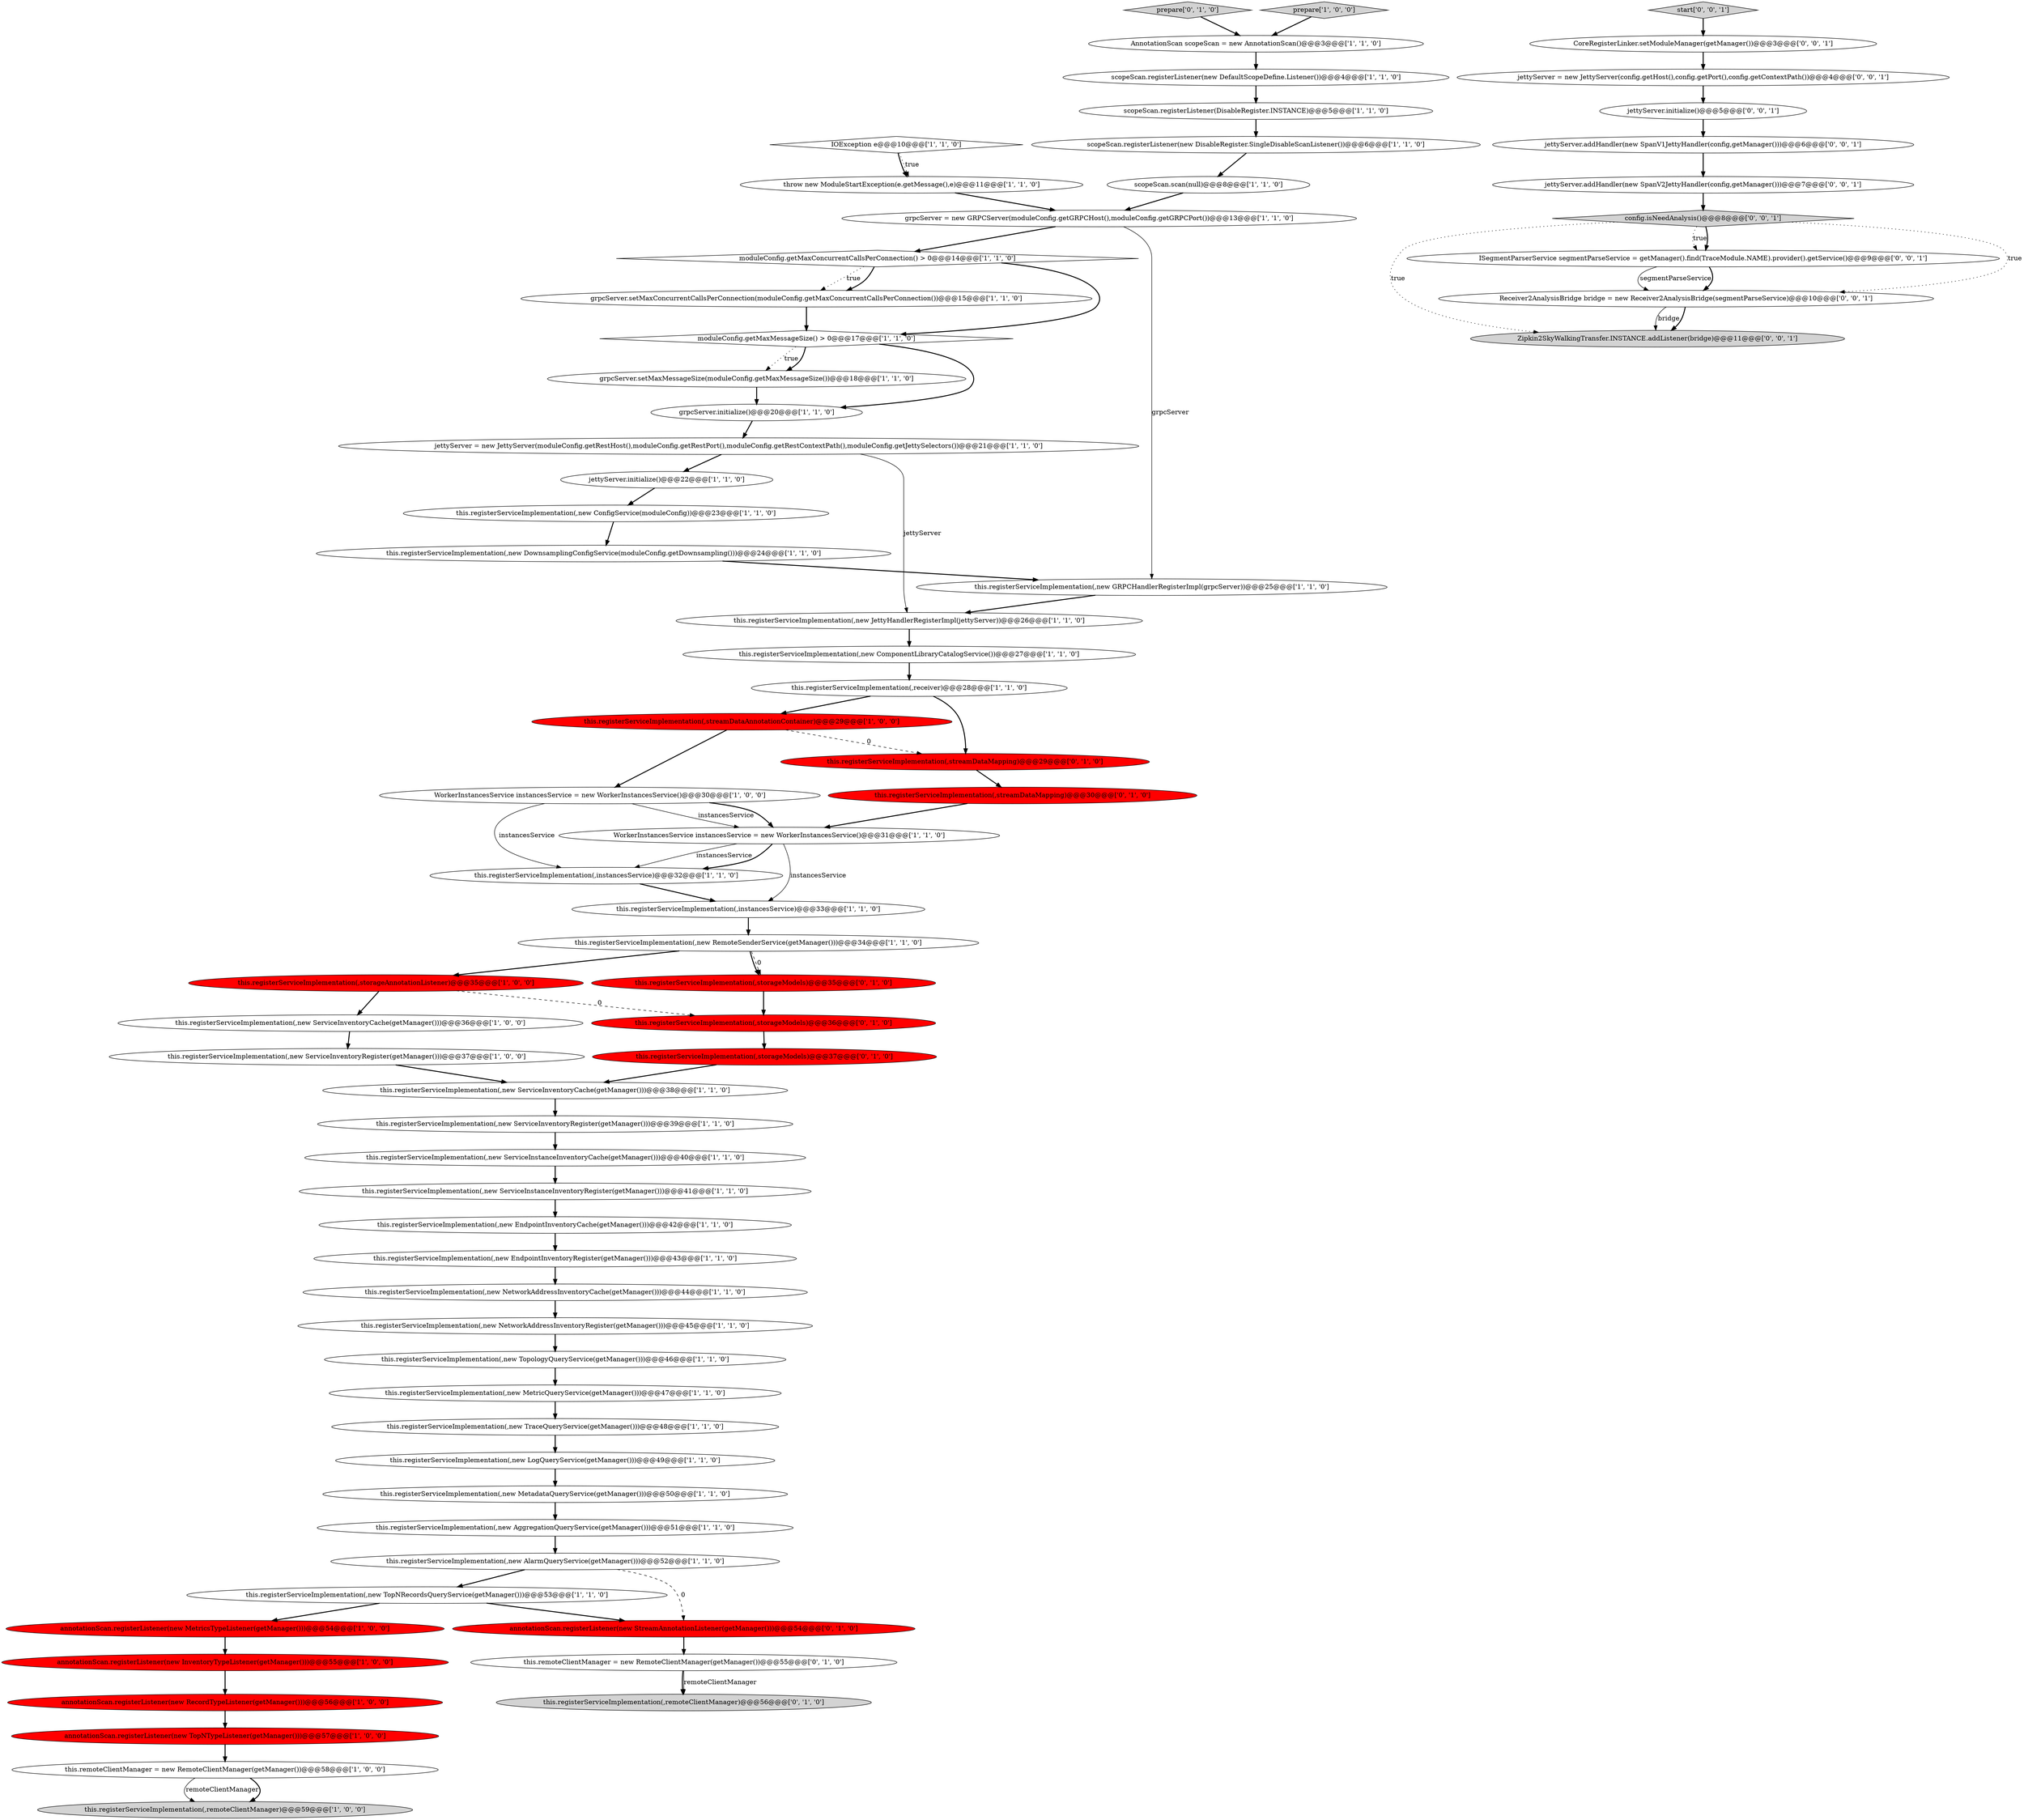 digraph {
36 [style = filled, label = "jettyServer = new JettyServer(moduleConfig.getRestHost(),moduleConfig.getRestPort(),moduleConfig.getRestContextPath(),moduleConfig.getJettySelectors())@@@21@@@['1', '1', '0']", fillcolor = white, shape = ellipse image = "AAA0AAABBB1BBB"];
6 [style = filled, label = "moduleConfig.getMaxConcurrentCallsPerConnection() > 0@@@14@@@['1', '1', '0']", fillcolor = white, shape = diamond image = "AAA0AAABBB1BBB"];
55 [style = filled, label = "this.registerServiceImplementation(,storageModels)@@@37@@@['0', '1', '0']", fillcolor = red, shape = ellipse image = "AAA1AAABBB2BBB"];
20 [style = filled, label = "this.registerServiceImplementation(,new MetricQueryService(getManager()))@@@47@@@['1', '1', '0']", fillcolor = white, shape = ellipse image = "AAA0AAABBB1BBB"];
57 [style = filled, label = "this.registerServiceImplementation(,storageModels)@@@36@@@['0', '1', '0']", fillcolor = red, shape = ellipse image = "AAA1AAABBB2BBB"];
64 [style = filled, label = "start['0', '0', '1']", fillcolor = lightgray, shape = diamond image = "AAA0AAABBB3BBB"];
71 [style = filled, label = "Zipkin2SkyWalkingTransfer.INSTANCE.addListener(bridge)@@@11@@@['0', '0', '1']", fillcolor = lightgray, shape = ellipse image = "AAA0AAABBB3BBB"];
59 [style = filled, label = "this.registerServiceImplementation(,streamDataMapping)@@@30@@@['0', '1', '0']", fillcolor = red, shape = ellipse image = "AAA1AAABBB2BBB"];
68 [style = filled, label = "ISegmentParserService segmentParseService = getManager().find(TraceModule.NAME).provider().getService()@@@9@@@['0', '0', '1']", fillcolor = white, shape = ellipse image = "AAA0AAABBB3BBB"];
43 [style = filled, label = "this.registerServiceImplementation(,new TopNRecordsQueryService(getManager()))@@@53@@@['1', '1', '0']", fillcolor = white, shape = ellipse image = "AAA0AAABBB1BBB"];
0 [style = filled, label = "this.registerServiceImplementation(,receiver)@@@28@@@['1', '1', '0']", fillcolor = white, shape = ellipse image = "AAA0AAABBB1BBB"];
25 [style = filled, label = "this.registerServiceImplementation(,new ComponentLibraryCatalogService())@@@27@@@['1', '1', '0']", fillcolor = white, shape = ellipse image = "AAA0AAABBB1BBB"];
42 [style = filled, label = "this.registerServiceImplementation(,new ServiceInstanceInventoryCache(getManager()))@@@40@@@['1', '1', '0']", fillcolor = white, shape = ellipse image = "AAA0AAABBB1BBB"];
44 [style = filled, label = "throw new ModuleStartException(e.getMessage(),e)@@@11@@@['1', '1', '0']", fillcolor = white, shape = ellipse image = "AAA0AAABBB1BBB"];
66 [style = filled, label = "jettyServer.addHandler(new SpanV2JettyHandler(config,getManager()))@@@7@@@['0', '0', '1']", fillcolor = white, shape = ellipse image = "AAA0AAABBB3BBB"];
18 [style = filled, label = "this.registerServiceImplementation(,new AggregationQueryService(getManager()))@@@51@@@['1', '1', '0']", fillcolor = white, shape = ellipse image = "AAA0AAABBB1BBB"];
9 [style = filled, label = "this.registerServiceImplementation(,new AlarmQueryService(getManager()))@@@52@@@['1', '1', '0']", fillcolor = white, shape = ellipse image = "AAA0AAABBB1BBB"];
39 [style = filled, label = "annotationScan.registerListener(new MetricsTypeListener(getManager()))@@@54@@@['1', '0', '0']", fillcolor = red, shape = ellipse image = "AAA1AAABBB1BBB"];
69 [style = filled, label = "CoreRegisterLinker.setModuleManager(getManager())@@@3@@@['0', '0', '1']", fillcolor = white, shape = ellipse image = "AAA0AAABBB3BBB"];
70 [style = filled, label = "jettyServer = new JettyServer(config.getHost(),config.getPort(),config.getContextPath())@@@4@@@['0', '0', '1']", fillcolor = white, shape = ellipse image = "AAA0AAABBB3BBB"];
13 [style = filled, label = "moduleConfig.getMaxMessageSize() > 0@@@17@@@['1', '1', '0']", fillcolor = white, shape = diamond image = "AAA0AAABBB1BBB"];
16 [style = filled, label = "this.registerServiceImplementation(,instancesService)@@@33@@@['1', '1', '0']", fillcolor = white, shape = ellipse image = "AAA0AAABBB1BBB"];
61 [style = filled, label = "this.registerServiceImplementation(,remoteClientManager)@@@56@@@['0', '1', '0']", fillcolor = lightgray, shape = ellipse image = "AAA0AAABBB2BBB"];
14 [style = filled, label = "jettyServer.initialize()@@@22@@@['1', '1', '0']", fillcolor = white, shape = ellipse image = "AAA0AAABBB1BBB"];
47 [style = filled, label = "this.registerServiceImplementation(,new DownsamplingConfigService(moduleConfig.getDownsampling()))@@@24@@@['1', '1', '0']", fillcolor = white, shape = ellipse image = "AAA0AAABBB1BBB"];
49 [style = filled, label = "grpcServer = new GRPCServer(moduleConfig.getGRPCHost(),moduleConfig.getGRPCPort())@@@13@@@['1', '1', '0']", fillcolor = white, shape = ellipse image = "AAA0AAABBB1BBB"];
48 [style = filled, label = "this.registerServiceImplementation(,new EndpointInventoryCache(getManager()))@@@42@@@['1', '1', '0']", fillcolor = white, shape = ellipse image = "AAA0AAABBB1BBB"];
46 [style = filled, label = "annotationScan.registerListener(new InventoryTypeListener(getManager()))@@@55@@@['1', '0', '0']", fillcolor = red, shape = ellipse image = "AAA1AAABBB1BBB"];
22 [style = filled, label = "this.registerServiceImplementation(,remoteClientManager)@@@59@@@['1', '0', '0']", fillcolor = lightgray, shape = ellipse image = "AAA0AAABBB1BBB"];
30 [style = filled, label = "this.registerServiceImplementation(,storageAnnotationListener)@@@35@@@['1', '0', '0']", fillcolor = red, shape = ellipse image = "AAA1AAABBB1BBB"];
51 [style = filled, label = "grpcServer.initialize()@@@20@@@['1', '1', '0']", fillcolor = white, shape = ellipse image = "AAA0AAABBB1BBB"];
67 [style = filled, label = "jettyServer.initialize()@@@5@@@['0', '0', '1']", fillcolor = white, shape = ellipse image = "AAA0AAABBB3BBB"];
5 [style = filled, label = "this.registerServiceImplementation(,new MetadataQueryService(getManager()))@@@50@@@['1', '1', '0']", fillcolor = white, shape = ellipse image = "AAA0AAABBB1BBB"];
54 [style = filled, label = "this.registerServiceImplementation(,streamDataMapping)@@@29@@@['0', '1', '0']", fillcolor = red, shape = ellipse image = "AAA1AAABBB2BBB"];
7 [style = filled, label = "WorkerInstancesService instancesService = new WorkerInstancesService()@@@31@@@['1', '1', '0']", fillcolor = white, shape = ellipse image = "AAA0AAABBB1BBB"];
11 [style = filled, label = "this.registerServiceImplementation(,new NetworkAddressInventoryRegister(getManager()))@@@45@@@['1', '1', '0']", fillcolor = white, shape = ellipse image = "AAA0AAABBB1BBB"];
31 [style = filled, label = "this.registerServiceImplementation(,new ConfigService(moduleConfig))@@@23@@@['1', '1', '0']", fillcolor = white, shape = ellipse image = "AAA0AAABBB1BBB"];
50 [style = filled, label = "annotationScan.registerListener(new TopNTypeListener(getManager()))@@@57@@@['1', '0', '0']", fillcolor = red, shape = ellipse image = "AAA1AAABBB1BBB"];
52 [style = filled, label = "annotationScan.registerListener(new RecordTypeListener(getManager()))@@@56@@@['1', '0', '0']", fillcolor = red, shape = ellipse image = "AAA1AAABBB1BBB"];
17 [style = filled, label = "this.registerServiceImplementation(,new ServiceInventoryRegister(getManager()))@@@39@@@['1', '1', '0']", fillcolor = white, shape = ellipse image = "AAA0AAABBB1BBB"];
53 [style = filled, label = "this.remoteClientManager = new RemoteClientManager(getManager())@@@55@@@['0', '1', '0']", fillcolor = white, shape = ellipse image = "AAA0AAABBB2BBB"];
24 [style = filled, label = "this.registerServiceImplementation(,new ServiceInventoryCache(getManager()))@@@38@@@['1', '1', '0']", fillcolor = white, shape = ellipse image = "AAA0AAABBB1BBB"];
56 [style = filled, label = "annotationScan.registerListener(new StreamAnnotationListener(getManager()))@@@54@@@['0', '1', '0']", fillcolor = red, shape = ellipse image = "AAA1AAABBB2BBB"];
26 [style = filled, label = "this.registerServiceImplementation(,new TopologyQueryService(getManager()))@@@46@@@['1', '1', '0']", fillcolor = white, shape = ellipse image = "AAA0AAABBB1BBB"];
65 [style = filled, label = "jettyServer.addHandler(new SpanV1JettyHandler(config,getManager()))@@@6@@@['0', '0', '1']", fillcolor = white, shape = ellipse image = "AAA0AAABBB3BBB"];
37 [style = filled, label = "scopeScan.scan(null)@@@8@@@['1', '1', '0']", fillcolor = white, shape = ellipse image = "AAA0AAABBB1BBB"];
8 [style = filled, label = "this.registerServiceImplementation(,instancesService)@@@32@@@['1', '1', '0']", fillcolor = white, shape = ellipse image = "AAA0AAABBB1BBB"];
10 [style = filled, label = "IOException e@@@10@@@['1', '1', '0']", fillcolor = white, shape = diamond image = "AAA0AAABBB1BBB"];
35 [style = filled, label = "this.registerServiceImplementation(,new RemoteSenderService(getManager()))@@@34@@@['1', '1', '0']", fillcolor = white, shape = ellipse image = "AAA0AAABBB1BBB"];
62 [style = filled, label = "config.isNeedAnalysis()@@@8@@@['0', '0', '1']", fillcolor = lightgray, shape = diamond image = "AAA0AAABBB3BBB"];
4 [style = filled, label = "this.registerServiceImplementation(,new NetworkAddressInventoryCache(getManager()))@@@44@@@['1', '1', '0']", fillcolor = white, shape = ellipse image = "AAA0AAABBB1BBB"];
23 [style = filled, label = "grpcServer.setMaxMessageSize(moduleConfig.getMaxMessageSize())@@@18@@@['1', '1', '0']", fillcolor = white, shape = ellipse image = "AAA0AAABBB1BBB"];
34 [style = filled, label = "WorkerInstancesService instancesService = new WorkerInstancesService()@@@30@@@['1', '0', '0']", fillcolor = white, shape = ellipse image = "AAA0AAABBB1BBB"];
12 [style = filled, label = "this.registerServiceImplementation(,new LogQueryService(getManager()))@@@49@@@['1', '1', '0']", fillcolor = white, shape = ellipse image = "AAA0AAABBB1BBB"];
29 [style = filled, label = "this.registerServiceImplementation(,new EndpointInventoryRegister(getManager()))@@@43@@@['1', '1', '0']", fillcolor = white, shape = ellipse image = "AAA0AAABBB1BBB"];
45 [style = filled, label = "this.registerServiceImplementation(,new ServiceInventoryRegister(getManager()))@@@37@@@['1', '0', '0']", fillcolor = white, shape = ellipse image = "AAA0AAABBB1BBB"];
41 [style = filled, label = "this.registerServiceImplementation(,new JettyHandlerRegisterImpl(jettyServer))@@@26@@@['1', '1', '0']", fillcolor = white, shape = ellipse image = "AAA0AAABBB1BBB"];
3 [style = filled, label = "this.registerServiceImplementation(,new ServiceInstanceInventoryRegister(getManager()))@@@41@@@['1', '1', '0']", fillcolor = white, shape = ellipse image = "AAA0AAABBB1BBB"];
28 [style = filled, label = "scopeScan.registerListener(DisableRegister.INSTANCE)@@@5@@@['1', '1', '0']", fillcolor = white, shape = ellipse image = "AAA0AAABBB1BBB"];
38 [style = filled, label = "AnnotationScan scopeScan = new AnnotationScan()@@@3@@@['1', '1', '0']", fillcolor = white, shape = ellipse image = "AAA0AAABBB1BBB"];
58 [style = filled, label = "prepare['0', '1', '0']", fillcolor = lightgray, shape = diamond image = "AAA0AAABBB2BBB"];
15 [style = filled, label = "this.registerServiceImplementation(,new ServiceInventoryCache(getManager()))@@@36@@@['1', '0', '0']", fillcolor = white, shape = ellipse image = "AAA0AAABBB1BBB"];
40 [style = filled, label = "scopeScan.registerListener(new DefaultScopeDefine.Listener())@@@4@@@['1', '1', '0']", fillcolor = white, shape = ellipse image = "AAA0AAABBB1BBB"];
1 [style = filled, label = "this.registerServiceImplementation(,new GRPCHandlerRegisterImpl(grpcServer))@@@25@@@['1', '1', '0']", fillcolor = white, shape = ellipse image = "AAA0AAABBB1BBB"];
21 [style = filled, label = "this.remoteClientManager = new RemoteClientManager(getManager())@@@58@@@['1', '0', '0']", fillcolor = white, shape = ellipse image = "AAA0AAABBB1BBB"];
60 [style = filled, label = "this.registerServiceImplementation(,storageModels)@@@35@@@['0', '1', '0']", fillcolor = red, shape = ellipse image = "AAA1AAABBB2BBB"];
33 [style = filled, label = "this.registerServiceImplementation(,streamDataAnnotationContainer)@@@29@@@['1', '0', '0']", fillcolor = red, shape = ellipse image = "AAA1AAABBB1BBB"];
27 [style = filled, label = "this.registerServiceImplementation(,new TraceQueryService(getManager()))@@@48@@@['1', '1', '0']", fillcolor = white, shape = ellipse image = "AAA0AAABBB1BBB"];
63 [style = filled, label = "Receiver2AnalysisBridge bridge = new Receiver2AnalysisBridge(segmentParseService)@@@10@@@['0', '0', '1']", fillcolor = white, shape = ellipse image = "AAA0AAABBB3BBB"];
32 [style = filled, label = "scopeScan.registerListener(new DisableRegister.SingleDisableScanListener())@@@6@@@['1', '1', '0']", fillcolor = white, shape = ellipse image = "AAA0AAABBB1BBB"];
19 [style = filled, label = "grpcServer.setMaxConcurrentCallsPerConnection(moduleConfig.getMaxConcurrentCallsPerConnection())@@@15@@@['1', '1', '0']", fillcolor = white, shape = ellipse image = "AAA0AAABBB1BBB"];
2 [style = filled, label = "prepare['1', '0', '0']", fillcolor = lightgray, shape = diamond image = "AAA0AAABBB1BBB"];
8->16 [style = bold, label=""];
70->67 [style = bold, label=""];
10->44 [style = dotted, label="true"];
32->37 [style = bold, label=""];
12->5 [style = bold, label=""];
23->51 [style = bold, label=""];
37->49 [style = bold, label=""];
63->71 [style = solid, label="bridge"];
48->29 [style = bold, label=""];
7->16 [style = solid, label="instancesService"];
7->8 [style = solid, label="instancesService"];
66->62 [style = bold, label=""];
9->43 [style = bold, label=""];
62->71 [style = dotted, label="true"];
7->8 [style = bold, label=""];
21->22 [style = solid, label="remoteClientManager"];
6->19 [style = dotted, label="true"];
45->24 [style = bold, label=""];
20->27 [style = bold, label=""];
13->51 [style = bold, label=""];
34->8 [style = solid, label="instancesService"];
9->56 [style = dashed, label="0"];
24->17 [style = bold, label=""];
42->3 [style = bold, label=""];
56->53 [style = bold, label=""];
35->60 [style = dashed, label="0"];
68->63 [style = solid, label="segmentParseService"];
33->54 [style = dashed, label="0"];
1->41 [style = bold, label=""];
27->12 [style = bold, label=""];
57->55 [style = bold, label=""];
65->66 [style = bold, label=""];
44->49 [style = bold, label=""];
62->68 [style = dotted, label="true"];
17->42 [style = bold, label=""];
36->14 [style = bold, label=""];
13->23 [style = dotted, label="true"];
60->57 [style = bold, label=""];
19->13 [style = bold, label=""];
10->44 [style = bold, label=""];
21->22 [style = bold, label=""];
18->9 [style = bold, label=""];
54->59 [style = bold, label=""];
34->7 [style = solid, label="instancesService"];
62->68 [style = bold, label=""];
31->47 [style = bold, label=""];
26->20 [style = bold, label=""];
30->15 [style = bold, label=""];
11->26 [style = bold, label=""];
47->1 [style = bold, label=""];
25->0 [style = bold, label=""];
39->46 [style = bold, label=""];
59->7 [style = bold, label=""];
62->63 [style = dotted, label="true"];
68->63 [style = bold, label=""];
5->18 [style = bold, label=""];
63->71 [style = bold, label=""];
30->57 [style = dashed, label="0"];
28->32 [style = bold, label=""];
58->38 [style = bold, label=""];
51->36 [style = bold, label=""];
53->61 [style = solid, label="remoteClientManager"];
6->13 [style = bold, label=""];
14->31 [style = bold, label=""];
52->50 [style = bold, label=""];
0->54 [style = bold, label=""];
35->60 [style = bold, label=""];
38->40 [style = bold, label=""];
35->30 [style = bold, label=""];
43->39 [style = bold, label=""];
49->6 [style = bold, label=""];
53->61 [style = bold, label=""];
29->4 [style = bold, label=""];
15->45 [style = bold, label=""];
64->69 [style = bold, label=""];
55->24 [style = bold, label=""];
34->7 [style = bold, label=""];
6->19 [style = bold, label=""];
40->28 [style = bold, label=""];
46->52 [style = bold, label=""];
67->65 [style = bold, label=""];
2->38 [style = bold, label=""];
49->1 [style = solid, label="grpcServer"];
3->48 [style = bold, label=""];
0->33 [style = bold, label=""];
13->23 [style = bold, label=""];
41->25 [style = bold, label=""];
69->70 [style = bold, label=""];
16->35 [style = bold, label=""];
50->21 [style = bold, label=""];
4->11 [style = bold, label=""];
33->34 [style = bold, label=""];
36->41 [style = solid, label="jettyServer"];
43->56 [style = bold, label=""];
}

